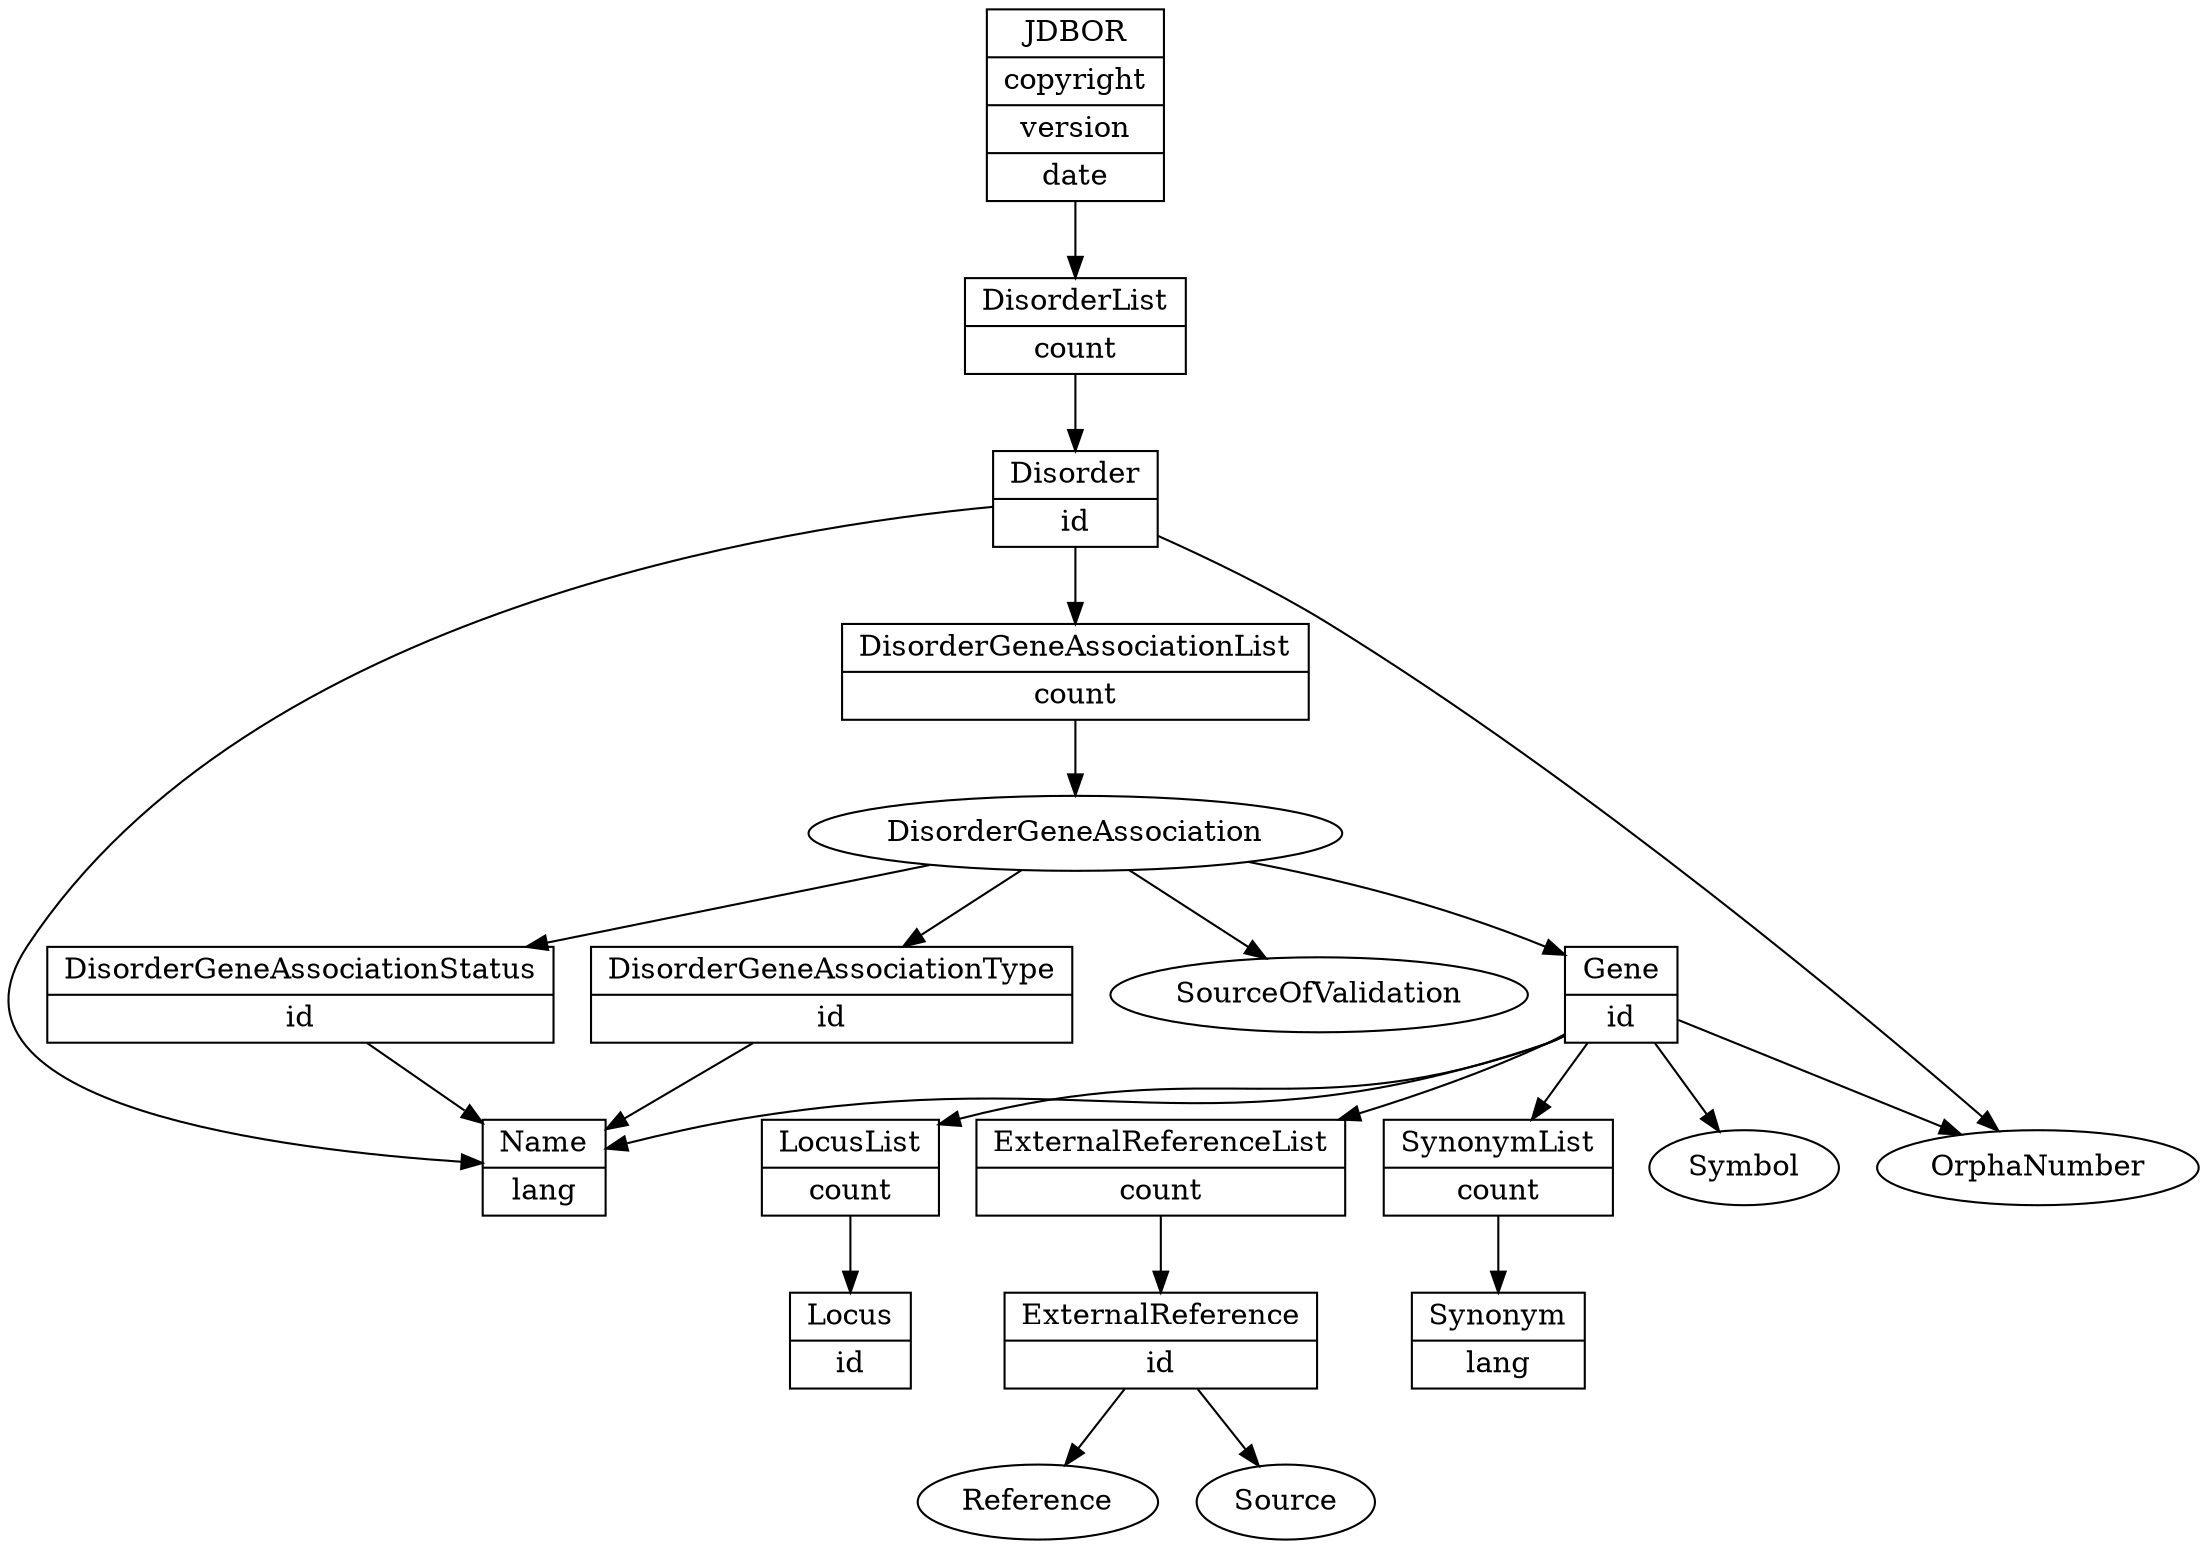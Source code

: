 digraph{
rankdir=UD; charset="utf-8";
Gene [label = "{<Gene> Gene|id}" shape = "record"];
Synonym [label = "{<Synonym> Synonym|lang}" shape = "record"];
ExternalReference [label = "{<ExternalReference> ExternalReference|id}" shape = "record"];
DisorderGeneAssociationList [label = "{<DisorderGeneAssociationList> DisorderGeneAssociationList|count}" shape = "record"];
JDBOR [label = "{<JDBOR> JDBOR|copyright|version|date}" shape = "record"];
Locus [label = "{<Locus> Locus|id}" shape = "record"];
LocusList [label = "{<LocusList> LocusList|count}" shape = "record"];
ExternalReferenceList [label = "{<ExternalReferenceList> ExternalReferenceList|count}" shape = "record"];
DisorderGeneAssociationStatus [label = "{<DisorderGeneAssociationStatus> DisorderGeneAssociationStatus|id}" shape = "record"];
DisorderList [label = "{<DisorderList> DisorderList|count}" shape = "record"];
DisorderGeneAssociationType [label = "{<DisorderGeneAssociationType> DisorderGeneAssociationType|id}" shape = "record"];
SynonymList [label = "{<SynonymList> SynonymList|count}" shape = "record"];
Disorder [label = "{<Disorder> Disorder|id}" shape = "record"];
Name [label = "{<Name> Name|lang}" shape = "record"];
SynonymList -> Synonym [penwidth = "1"];
Gene -> ExternalReferenceList [penwidth = "1"];
DisorderGeneAssociationType -> Name [penwidth = "1"];
DisorderGeneAssociation -> DisorderGeneAssociationStatus [penwidth = "1"];
Disorder -> Name [penwidth = "1"];
ExternalReference -> Reference [penwidth = "1"];
JDBOR -> DisorderList [penwidth = "1"];
ExternalReferenceList -> ExternalReference [penwidth = "1"];
Gene -> OrphaNumber [penwidth = "1"];
LocusList -> Locus [penwidth = "1"];
DisorderGeneAssociation -> Gene [penwidth = "1"];
Gene -> LocusList [penwidth = "1"];
Gene -> Name [penwidth = "1"];
DisorderGeneAssociationStatus -> Name [penwidth = "1"];
Disorder -> DisorderGeneAssociationList [penwidth = "1"];
DisorderGeneAssociation -> SourceOfValidation [penwidth = "1"];
Gene -> Symbol [penwidth = "1"];
Gene -> SynonymList [penwidth = "1"];
ExternalReference -> Source [penwidth = "1"];
DisorderGeneAssociation -> DisorderGeneAssociationType [penwidth = "1"];
Disorder -> OrphaNumber [penwidth = "1"];
DisorderGeneAssociationList -> DisorderGeneAssociation [penwidth = "1"];
DisorderList -> Disorder [penwidth = "1"];
}
